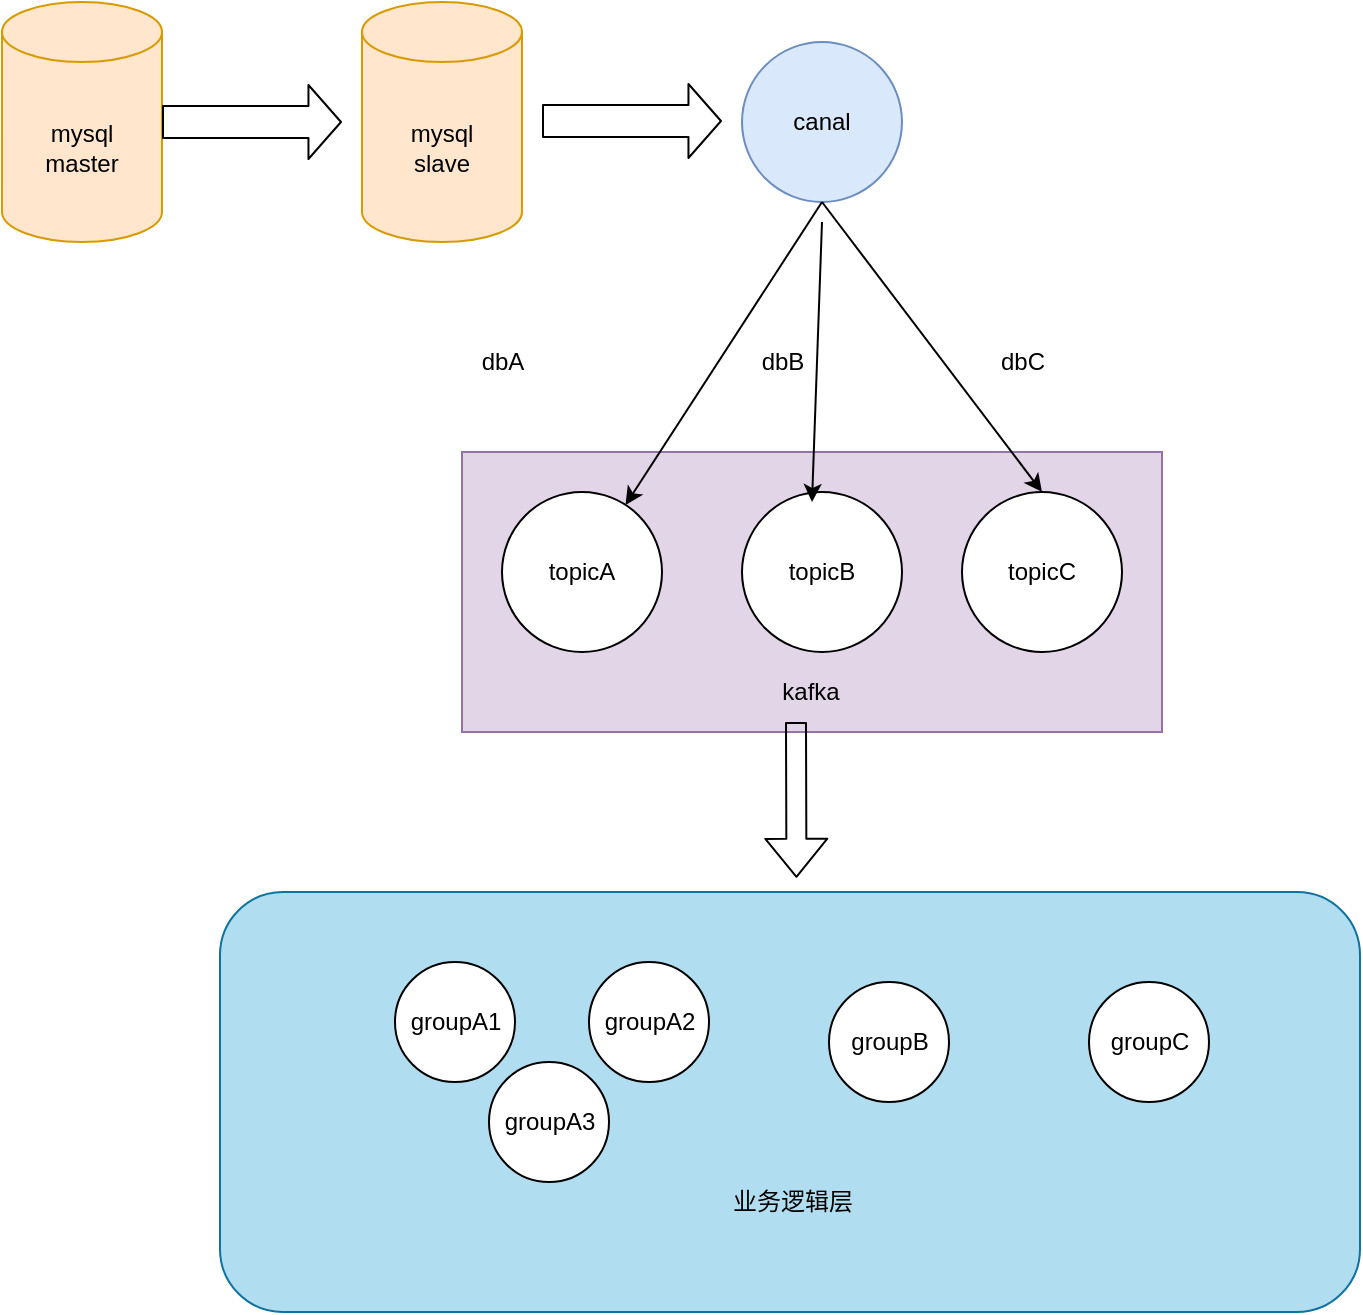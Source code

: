<mxfile version="14.6.13" type="device"><diagram id="f-hH3qr3IBq9n3lmveRG" name="第 1 页"><mxGraphModel dx="946" dy="623" grid="1" gridSize="10" guides="1" tooltips="1" connect="1" arrows="1" fold="1" page="1" pageScale="1" pageWidth="827" pageHeight="1169" math="0" shadow="0"><root><mxCell id="0"/><mxCell id="1" parent="0"/><mxCell id="niooEogoqqrJhV4VqEsE-26" value="" style="rounded=1;whiteSpace=wrap;html=1;fillColor=#b1ddf0;strokeColor=#10739e;" vertex="1" parent="1"><mxGeometry x="179" y="665" width="570" height="210" as="geometry"/></mxCell><mxCell id="niooEogoqqrJhV4VqEsE-1" value="mysql&lt;br&gt;master" style="shape=cylinder3;whiteSpace=wrap;html=1;boundedLbl=1;backgroundOutline=1;size=15;fillColor=#ffe6cc;strokeColor=#d79b00;" vertex="1" parent="1"><mxGeometry x="70" y="220" width="80" height="120" as="geometry"/></mxCell><mxCell id="niooEogoqqrJhV4VqEsE-2" value="mysql&lt;br&gt;slave" style="shape=cylinder3;whiteSpace=wrap;html=1;boundedLbl=1;backgroundOutline=1;size=15;fillColor=#ffe6cc;strokeColor=#d79b00;" vertex="1" parent="1"><mxGeometry x="250" y="220" width="80" height="120" as="geometry"/></mxCell><mxCell id="niooEogoqqrJhV4VqEsE-6" value="canal" style="ellipse;whiteSpace=wrap;html=1;fillColor=#dae8fc;strokeColor=#6c8ebf;" vertex="1" parent="1"><mxGeometry x="440" y="240" width="80" height="80" as="geometry"/></mxCell><mxCell id="niooEogoqqrJhV4VqEsE-8" value="" style="whiteSpace=wrap;html=1;fillColor=#e1d5e7;strokeColor=#9673a6;" vertex="1" parent="1"><mxGeometry x="300" y="445" width="350" height="140" as="geometry"/></mxCell><mxCell id="niooEogoqqrJhV4VqEsE-10" value="kafka" style="text;html=1;align=center;verticalAlign=middle;resizable=0;points=[];autosize=1;strokeColor=none;" vertex="1" parent="1"><mxGeometry x="454" y="555" width="40" height="20" as="geometry"/></mxCell><mxCell id="niooEogoqqrJhV4VqEsE-11" value="topicB" style="ellipse;whiteSpace=wrap;html=1;aspect=fixed;" vertex="1" parent="1"><mxGeometry x="440" y="465" width="80" height="80" as="geometry"/></mxCell><mxCell id="niooEogoqqrJhV4VqEsE-13" value="topicC" style="ellipse;whiteSpace=wrap;html=1;aspect=fixed;" vertex="1" parent="1"><mxGeometry x="550" y="465" width="80" height="80" as="geometry"/></mxCell><mxCell id="niooEogoqqrJhV4VqEsE-18" value="dbA" style="text;html=1;align=center;verticalAlign=middle;resizable=0;points=[];autosize=1;strokeColor=none;" vertex="1" parent="1"><mxGeometry x="300" y="390" width="40" height="20" as="geometry"/></mxCell><mxCell id="niooEogoqqrJhV4VqEsE-19" value="dbB" style="text;html=1;align=center;verticalAlign=middle;resizable=0;points=[];autosize=1;strokeColor=none;" vertex="1" parent="1"><mxGeometry x="440" y="390" width="40" height="20" as="geometry"/></mxCell><mxCell id="niooEogoqqrJhV4VqEsE-20" value="" style="endArrow=classic;html=1;entryX=0.5;entryY=0;entryDx=0;entryDy=0;" edge="1" parent="1" target="niooEogoqqrJhV4VqEsE-13"><mxGeometry width="50" height="50" relative="1" as="geometry"><mxPoint x="480" y="320" as="sourcePoint"/><mxPoint x="440" y="360" as="targetPoint"/><Array as="points"/></mxGeometry></mxCell><mxCell id="niooEogoqqrJhV4VqEsE-21" value="" style="endArrow=classic;html=1;" edge="1" parent="1"><mxGeometry width="50" height="50" relative="1" as="geometry"><mxPoint x="480" y="330" as="sourcePoint"/><mxPoint x="475" y="470" as="targetPoint"/></mxGeometry></mxCell><mxCell id="niooEogoqqrJhV4VqEsE-22" value="" style="endArrow=classic;html=1;exitX=0.5;exitY=1;exitDx=0;exitDy=0;" edge="1" parent="1" source="niooEogoqqrJhV4VqEsE-6" target="niooEogoqqrJhV4VqEsE-12"><mxGeometry width="50" height="50" relative="1" as="geometry"><mxPoint x="390" y="410" as="sourcePoint"/><mxPoint x="440" y="360" as="targetPoint"/></mxGeometry></mxCell><mxCell id="niooEogoqqrJhV4VqEsE-12" value="topicA" style="ellipse;whiteSpace=wrap;html=1;aspect=fixed;" vertex="1" parent="1"><mxGeometry x="320" y="465" width="80" height="80" as="geometry"/></mxCell><mxCell id="niooEogoqqrJhV4VqEsE-25" value="业务逻辑层" style="text;html=1;align=center;verticalAlign=middle;resizable=0;points=[];autosize=1;strokeColor=none;" vertex="1" parent="1"><mxGeometry x="425" y="810" width="80" height="20" as="geometry"/></mxCell><mxCell id="niooEogoqqrJhV4VqEsE-28" value="" style="shape=flexArrow;endArrow=classic;html=1;width=16;endSize=5.09;exitX=1;exitY=0.5;exitDx=0;exitDy=0;exitPerimeter=0;" edge="1" parent="1" source="niooEogoqqrJhV4VqEsE-1"><mxGeometry width="50" height="50" relative="1" as="geometry"><mxPoint x="390" y="470" as="sourcePoint"/><mxPoint x="240" y="280" as="targetPoint"/><Array as="points"/></mxGeometry></mxCell><mxCell id="niooEogoqqrJhV4VqEsE-29" value="" style="shape=flexArrow;endArrow=classic;html=1;width=16;endSize=5.09;exitX=1;exitY=0.5;exitDx=0;exitDy=0;exitPerimeter=0;" edge="1" parent="1"><mxGeometry width="50" height="50" relative="1" as="geometry"><mxPoint x="340" y="279.5" as="sourcePoint"/><mxPoint x="430" y="279.5" as="targetPoint"/><Array as="points"/></mxGeometry></mxCell><mxCell id="niooEogoqqrJhV4VqEsE-30" value="dbC" style="text;html=1;align=center;verticalAlign=middle;resizable=0;points=[];autosize=1;strokeColor=none;" vertex="1" parent="1"><mxGeometry x="560" y="390" width="40" height="20" as="geometry"/></mxCell><mxCell id="niooEogoqqrJhV4VqEsE-37" value="" style="shape=flexArrow;endArrow=classic;html=1;entryX=0.439;entryY=-0.01;entryDx=0;entryDy=0;entryPerimeter=0;" edge="1" parent="1"><mxGeometry width="50" height="50" relative="1" as="geometry"><mxPoint x="467" y="580" as="sourcePoint"/><mxPoint x="467.23" y="657.9" as="targetPoint"/></mxGeometry></mxCell><mxCell id="niooEogoqqrJhV4VqEsE-35" value="groupC" style="ellipse;whiteSpace=wrap;html=1;aspect=fixed;" vertex="1" parent="1"><mxGeometry x="613.5" y="710" width="60" height="60" as="geometry"/></mxCell><mxCell id="niooEogoqqrJhV4VqEsE-34" value="groupB" style="ellipse;whiteSpace=wrap;html=1;aspect=fixed;" vertex="1" parent="1"><mxGeometry x="483.5" y="710" width="60" height="60" as="geometry"/></mxCell><mxCell id="niooEogoqqrJhV4VqEsE-33" value="groupA2" style="ellipse;whiteSpace=wrap;html=1;aspect=fixed;" vertex="1" parent="1"><mxGeometry x="363.5" y="700" width="60" height="60" as="geometry"/></mxCell><mxCell id="niooEogoqqrJhV4VqEsE-32" value="groupA3" style="ellipse;whiteSpace=wrap;html=1;aspect=fixed;" vertex="1" parent="1"><mxGeometry x="313.5" y="750" width="60" height="60" as="geometry"/></mxCell><mxCell id="niooEogoqqrJhV4VqEsE-31" value="groupA1" style="ellipse;whiteSpace=wrap;html=1;aspect=fixed;" vertex="1" parent="1"><mxGeometry x="266.5" y="700" width="60" height="60" as="geometry"/></mxCell></root></mxGraphModel></diagram></mxfile>